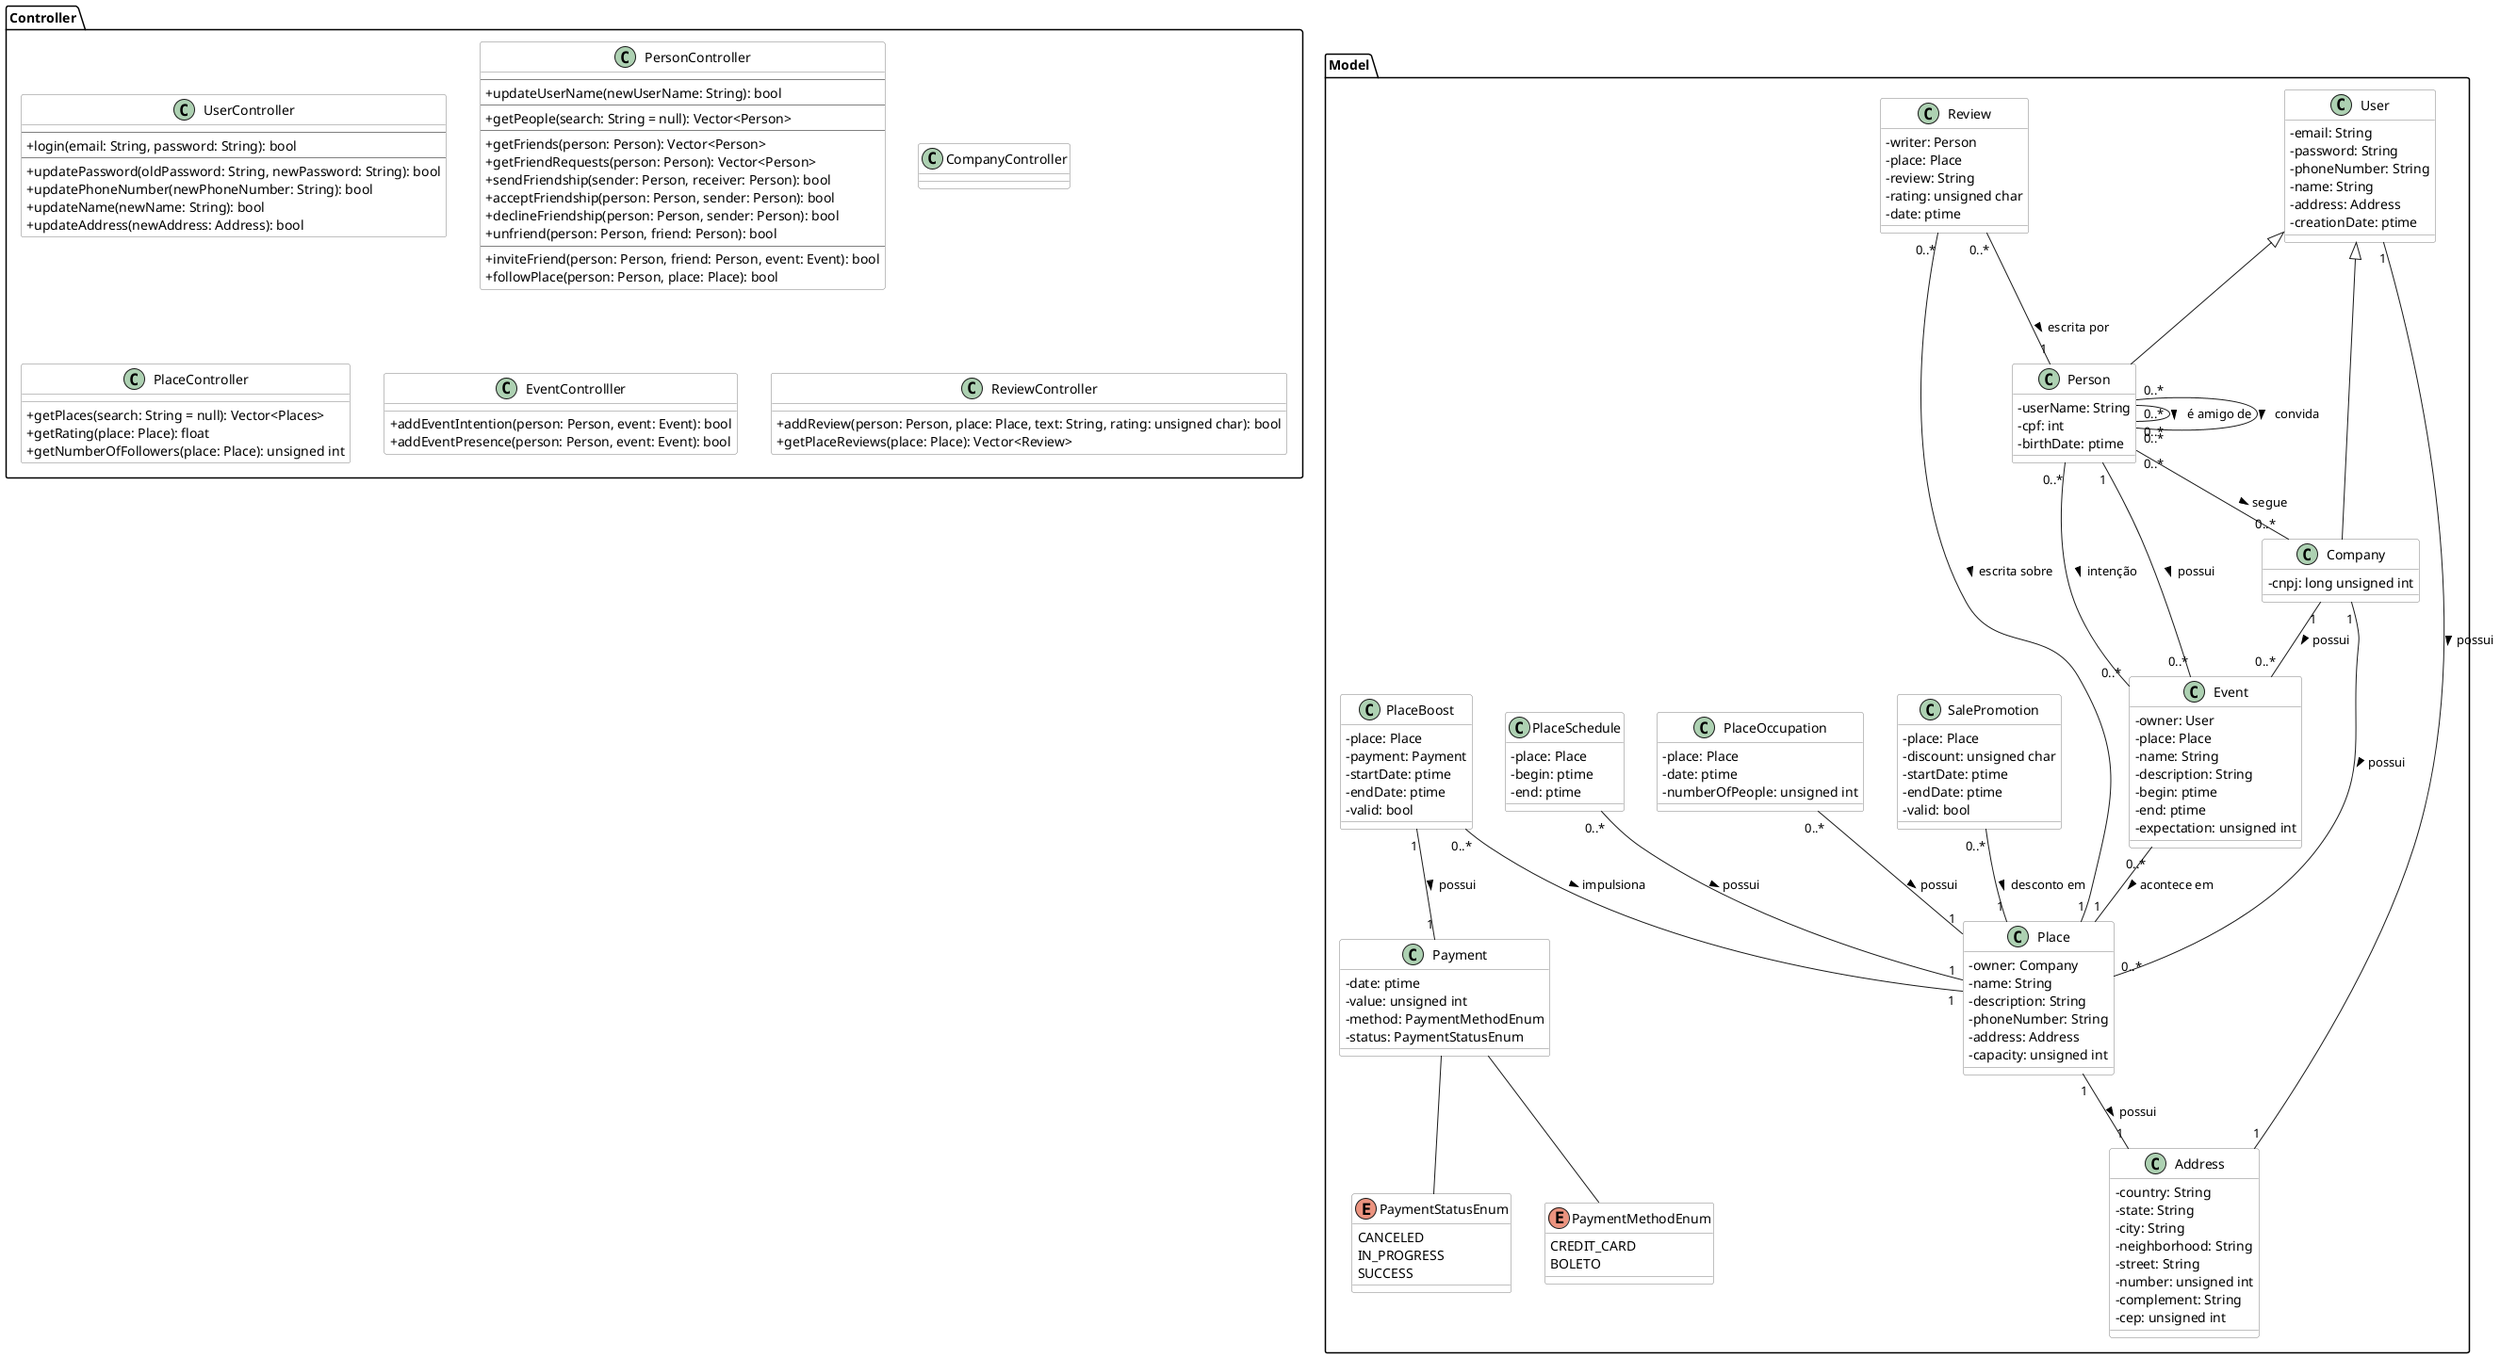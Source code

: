 @startuml
' PlantUML style configuration
skinparam classAttributeIconSize 0
skinparam class {
  BackgroundColor White
  BorderColor Gray
}


package "Model" {

' Classes declarations

class Address {
  - country: String
  - state: String
  - city: String
  - neighborhood: String
  - street: String
  - number: unsigned int
  - complement: String
  - cep: unsigned int
}

class User {
  - email: String
  - password: String
  - phoneNumber: String
  - name: String
  - address: Address
  - creationDate: ptime
}

class Person {
  - userName: String
  - cpf: int
  - birthDate: ptime
}

class Company {
  - cnpj: long unsigned int
}

class Place {
  - owner: Company
  - name: String
  - description: String
  - phoneNumber: String
  - address: Address
  - capacity: unsigned int
}

class PlaceOccupation {
  - place: Place
  - date: ptime
  - numberOfPeople: unsigned int
}

class PlaceSchedule {
  - place: Place
  - begin: ptime
  - end: ptime
}

class Event {
  - owner: User
  - place: Place
  - name: String
  - description: String
  - begin: ptime
  - end: ptime
  - expectation: unsigned int
}

class SalePromotion {
  - place: Place
  - discount: unsigned char
  - startDate: ptime
  - endDate: ptime
  - valid: bool
}

class PlaceBoost {
  - place: Place
  - payment: Payment
  - startDate: ptime
  - endDate: ptime
  - valid: bool
}

class Payment {
  - date: ptime
  - value: unsigned int
  - method: PaymentMethodEnum
  - status: PaymentStatusEnum
}

enum PaymentMethodEnum {
  CREDIT_CARD
  BOLETO
}

enum PaymentStatusEnum {
  CANCELED
  IN_PROGRESS
  SUCCESS
}


class Review {
  - writer: Person
  - place: Place
  - review: String
  - rating: unsigned char
  - date: ptime
}


' Generalizations

User <|-- Person
User <|-- Company


' Associations

User "1" -- "1" Address: possui >

Person "0..*" -- "0..*" Company: segue >
Person "0..*" -- "0..*" Person: é amigo de >
Person "0..*" -- "0..*" Person: convida >
Person "0..*" -- "0..*" Event: intenção >

Event "0..*" -- "1" Place: acontece em >

Company "1" -- "0..*" Place: possui >

Company "1" -- "0..*" Event: possui >
Person "1" -- "0..*" Event: possui >

Place "1" -- "1" Address: possui >

PlaceSchedule "0..*" -- "1" Place: possui >
PlaceOccupation "0..*" -- "1" Place: possui >

SalePromotion "0..*" -- "1" Place: desconto em >

PlaceBoost "0..*" -- "1" Place: impulsiona >
PlaceBoost "1" -- "1" Payment: possui >

Payment -- PaymentMethodEnum
Payment -- PaymentStatusEnum

Review "0..*" -- "1" Person: escrita por >
Review "0..*" -- "1" Place: escrita sobre >

}

package Controller {

' Classes declarations

class UserController {
  ---
  + login(email: String, password: String): bool
  ---
  + updatePassword(oldPassword: String, newPassword: String): bool
  + updatePhoneNumber(newPhoneNumber: String): bool
  + updateName(newName: String): bool
  + updateAddress(newAddress: Address): bool
}

class PersonController {
  ---
  + updateUserName(newUserName: String): bool
  ---
  + getPeople(search: String = null): Vector<Person>
  ---
  + getFriends(person: Person): Vector<Person>
  + getFriendRequests(person: Person): Vector<Person>
  + sendFriendship(sender: Person, receiver: Person): bool
  + acceptFriendship(person: Person, sender: Person): bool
  + declineFriendship(person: Person, sender: Person): bool
  + unfriend(person: Person, friend: Person): bool
  ---
  + inviteFriend(person: Person, friend: Person, event: Event): bool
  + followPlace(person: Person, place: Place): bool
}

class CompanyController {
}

class PlaceController {
  + getPlaces(search: String = null): Vector<Places>
  + getRating(place: Place): float
  + getNumberOfFollowers(place: Place): unsigned int
}

class EventControlller {
  + addEventIntention(person: Person, event: Event): bool
  + addEventPresence(person: Person, event: Event): bool
}

class ReviewController {
  + addReview(person: Person, place: Place, text: String, rating: unsigned char): bool
  + getPlaceReviews(place: Place): Vector<Review>
}

}

' The End.
@enduml
